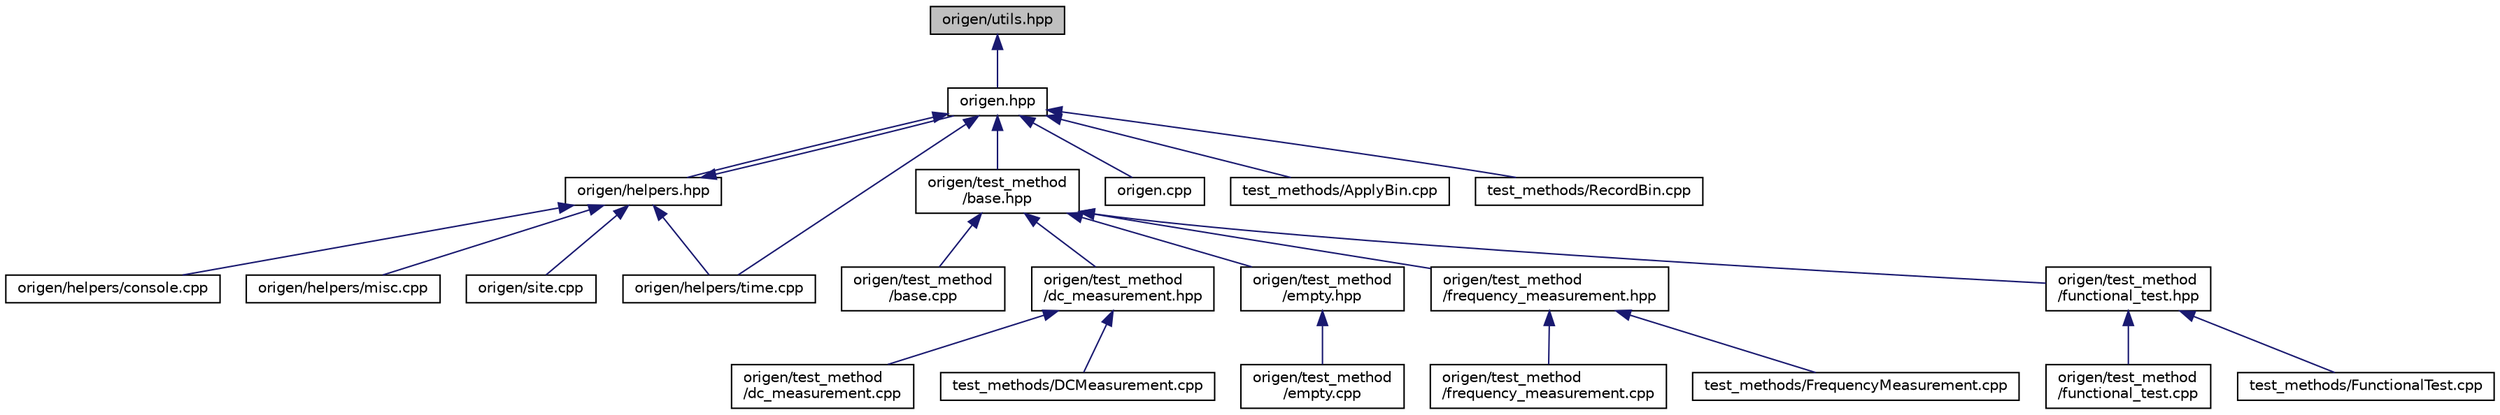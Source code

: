 digraph "origen/utils.hpp"
{
  edge [fontname="Helvetica",fontsize="10",labelfontname="Helvetica",labelfontsize="10"];
  node [fontname="Helvetica",fontsize="10",shape=record];
  Node1 [label="origen/utils.hpp",height=0.2,width=0.4,color="black", fillcolor="grey75", style="filled" fontcolor="black"];
  Node1 -> Node2 [dir="back",color="midnightblue",fontsize="10",style="solid",fontname="Helvetica"];
  Node2 [label="origen.hpp",height=0.2,width=0.4,color="black", fillcolor="white", style="filled",URL="$origen_8hpp.html"];
  Node2 -> Node3 [dir="back",color="midnightblue",fontsize="10",style="solid",fontname="Helvetica"];
  Node3 [label="origen/helpers.hpp",height=0.2,width=0.4,color="black", fillcolor="white", style="filled",URL="$helpers_8hpp.html"];
  Node3 -> Node4 [dir="back",color="midnightblue",fontsize="10",style="solid",fontname="Helvetica"];
  Node4 [label="origen/helpers/console.cpp",height=0.2,width=0.4,color="black", fillcolor="white", style="filled",URL="$console_8cpp.html"];
  Node3 -> Node2 [dir="back",color="midnightblue",fontsize="10",style="solid",fontname="Helvetica"];
  Node3 -> Node5 [dir="back",color="midnightblue",fontsize="10",style="solid",fontname="Helvetica"];
  Node5 [label="origen/helpers/misc.cpp",height=0.2,width=0.4,color="black", fillcolor="white", style="filled",URL="$misc_8cpp.html"];
  Node3 -> Node6 [dir="back",color="midnightblue",fontsize="10",style="solid",fontname="Helvetica"];
  Node6 [label="origen/helpers/time.cpp",height=0.2,width=0.4,color="black", fillcolor="white", style="filled",URL="$time_8cpp.html"];
  Node3 -> Node7 [dir="back",color="midnightblue",fontsize="10",style="solid",fontname="Helvetica"];
  Node7 [label="origen/site.cpp",height=0.2,width=0.4,color="black", fillcolor="white", style="filled",URL="$site_8cpp.html"];
  Node2 -> Node6 [dir="back",color="midnightblue",fontsize="10",style="solid",fontname="Helvetica"];
  Node2 -> Node8 [dir="back",color="midnightblue",fontsize="10",style="solid",fontname="Helvetica"];
  Node8 [label="origen/test_method\l/base.hpp",height=0.2,width=0.4,color="black", fillcolor="white", style="filled",URL="$base_8hpp.html"];
  Node8 -> Node9 [dir="back",color="midnightblue",fontsize="10",style="solid",fontname="Helvetica"];
  Node9 [label="origen/test_method\l/base.cpp",height=0.2,width=0.4,color="black", fillcolor="white", style="filled",URL="$base_8cpp.html"];
  Node8 -> Node10 [dir="back",color="midnightblue",fontsize="10",style="solid",fontname="Helvetica"];
  Node10 [label="origen/test_method\l/dc_measurement.hpp",height=0.2,width=0.4,color="black", fillcolor="white", style="filled",URL="$dc__measurement_8hpp.html"];
  Node10 -> Node11 [dir="back",color="midnightblue",fontsize="10",style="solid",fontname="Helvetica"];
  Node11 [label="origen/test_method\l/dc_measurement.cpp",height=0.2,width=0.4,color="black", fillcolor="white", style="filled",URL="$dc__measurement_8cpp.html"];
  Node10 -> Node12 [dir="back",color="midnightblue",fontsize="10",style="solid",fontname="Helvetica"];
  Node12 [label="test_methods/DCMeasurement.cpp",height=0.2,width=0.4,color="black", fillcolor="white", style="filled",URL="$_d_c_measurement_8cpp.html"];
  Node8 -> Node13 [dir="back",color="midnightblue",fontsize="10",style="solid",fontname="Helvetica"];
  Node13 [label="origen/test_method\l/empty.hpp",height=0.2,width=0.4,color="black", fillcolor="white", style="filled",URL="$empty_8hpp.html"];
  Node13 -> Node14 [dir="back",color="midnightblue",fontsize="10",style="solid",fontname="Helvetica"];
  Node14 [label="origen/test_method\l/empty.cpp",height=0.2,width=0.4,color="black", fillcolor="white", style="filled",URL="$empty_8cpp.html"];
  Node8 -> Node15 [dir="back",color="midnightblue",fontsize="10",style="solid",fontname="Helvetica"];
  Node15 [label="origen/test_method\l/frequency_measurement.hpp",height=0.2,width=0.4,color="black", fillcolor="white", style="filled",URL="$frequency__measurement_8hpp.html"];
  Node15 -> Node16 [dir="back",color="midnightblue",fontsize="10",style="solid",fontname="Helvetica"];
  Node16 [label="origen/test_method\l/frequency_measurement.cpp",height=0.2,width=0.4,color="black", fillcolor="white", style="filled",URL="$frequency__measurement_8cpp.html"];
  Node15 -> Node17 [dir="back",color="midnightblue",fontsize="10",style="solid",fontname="Helvetica"];
  Node17 [label="test_methods/FrequencyMeasurement.cpp",height=0.2,width=0.4,color="black", fillcolor="white", style="filled",URL="$_frequency_measurement_8cpp.html"];
  Node8 -> Node18 [dir="back",color="midnightblue",fontsize="10",style="solid",fontname="Helvetica"];
  Node18 [label="origen/test_method\l/functional_test.hpp",height=0.2,width=0.4,color="black", fillcolor="white", style="filled",URL="$functional__test_8hpp.html"];
  Node18 -> Node19 [dir="back",color="midnightblue",fontsize="10",style="solid",fontname="Helvetica"];
  Node19 [label="origen/test_method\l/functional_test.cpp",height=0.2,width=0.4,color="black", fillcolor="white", style="filled",URL="$functional__test_8cpp.html"];
  Node18 -> Node20 [dir="back",color="midnightblue",fontsize="10",style="solid",fontname="Helvetica"];
  Node20 [label="test_methods/FunctionalTest.cpp",height=0.2,width=0.4,color="black", fillcolor="white", style="filled",URL="$_functional_test_8cpp.html"];
  Node2 -> Node21 [dir="back",color="midnightblue",fontsize="10",style="solid",fontname="Helvetica"];
  Node21 [label="origen.cpp",height=0.2,width=0.4,color="black", fillcolor="white", style="filled",URL="$origen_8cpp.html"];
  Node2 -> Node22 [dir="back",color="midnightblue",fontsize="10",style="solid",fontname="Helvetica"];
  Node22 [label="test_methods/ApplyBin.cpp",height=0.2,width=0.4,color="black", fillcolor="white", style="filled",URL="$_apply_bin_8cpp.html"];
  Node2 -> Node23 [dir="back",color="midnightblue",fontsize="10",style="solid",fontname="Helvetica"];
  Node23 [label="test_methods/RecordBin.cpp",height=0.2,width=0.4,color="black", fillcolor="white", style="filled",URL="$_record_bin_8cpp.html"];
}
